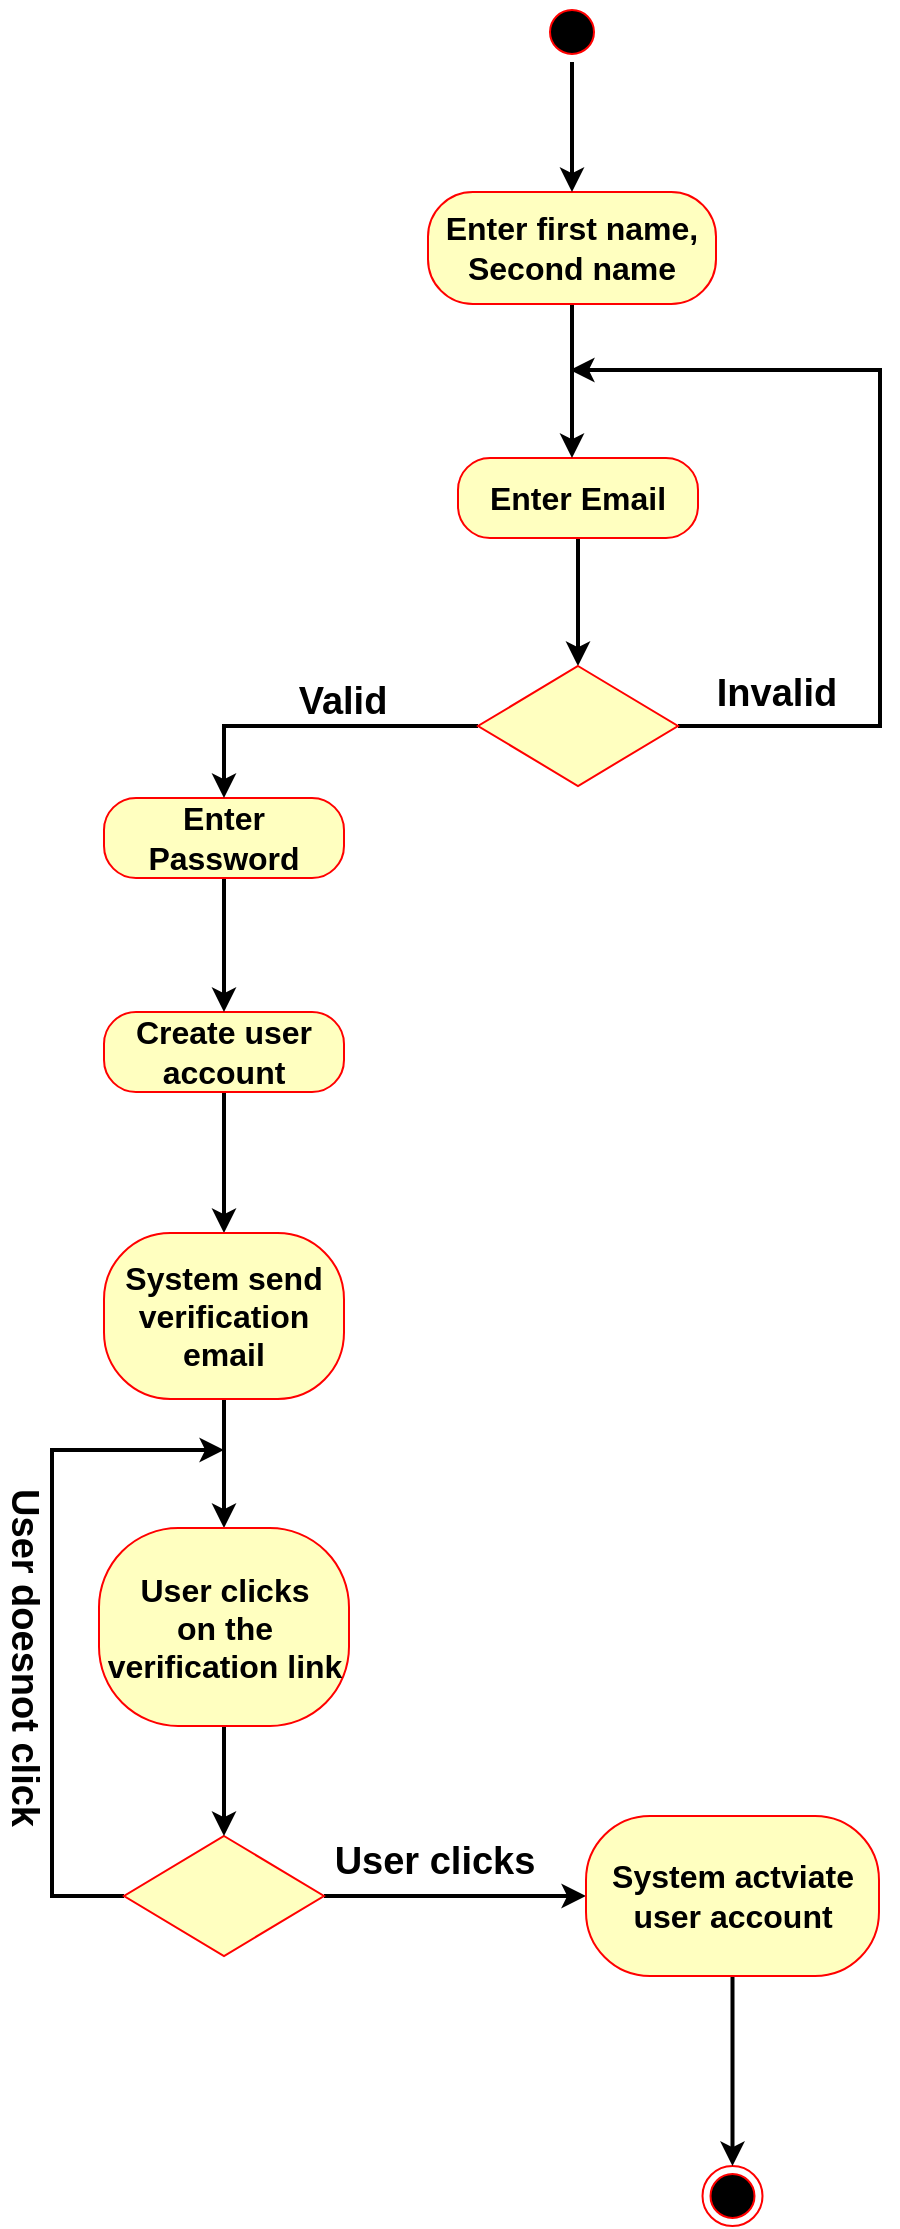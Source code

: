 <mxfile version="23.1.5" type="device">
  <diagram name="Page-1" id="NMGPLZ119jWnpYQ5foiH">
    <mxGraphModel dx="1050" dy="629" grid="0" gridSize="10" guides="1" tooltips="1" connect="1" arrows="1" fold="1" page="1" pageScale="1" pageWidth="827" pageHeight="1169" math="0" shadow="0">
      <root>
        <mxCell id="0" />
        <mxCell id="1" parent="0" />
        <mxCell id="M6RcW5RYiyv0PPpuxUP6-5" style="edgeStyle=orthogonalEdgeStyle;rounded=0;orthogonalLoop=1;jettySize=auto;html=1;entryX=0.5;entryY=0;entryDx=0;entryDy=0;strokeWidth=2;" parent="1" source="VtYPV6KiaZx7lE9VKqy_-4" target="VtYPV6KiaZx7lE9VKqy_-19" edge="1">
          <mxGeometry relative="1" as="geometry" />
        </mxCell>
        <mxCell id="VtYPV6KiaZx7lE9VKqy_-4" value="&lt;font style=&quot;font-size: 16px;&quot;&gt;&lt;b&gt;Enter Email&lt;/b&gt;&lt;/font&gt;" style="rounded=1;whiteSpace=wrap;html=1;arcSize=40;fontColor=#000000;fillColor=#ffffc0;strokeColor=#ff0000;" parent="1" vertex="1">
          <mxGeometry x="366" y="228" width="120" height="40" as="geometry" />
        </mxCell>
        <mxCell id="M6RcW5RYiyv0PPpuxUP6-10" value="" style="edgeStyle=orthogonalEdgeStyle;rounded=0;orthogonalLoop=1;jettySize=auto;html=1;strokeWidth=2;" parent="1" source="VtYPV6KiaZx7lE9VKqy_-6" target="VtYPV6KiaZx7lE9VKqy_-4" edge="1">
          <mxGeometry relative="1" as="geometry">
            <Array as="points">
              <mxPoint x="423" y="197" />
              <mxPoint x="423" y="197" />
            </Array>
          </mxGeometry>
        </mxCell>
        <mxCell id="VtYPV6KiaZx7lE9VKqy_-6" value="&lt;font style=&quot;font-size: 16px;&quot;&gt;&lt;b&gt;&lt;br&gt;&lt;br&gt;Enter first name,&lt;br&gt;Second name&lt;br&gt;&lt;br&gt;&lt;/b&gt;&lt;/font&gt;&lt;div style=&quot;font-size: 16px;&quot;&gt;&lt;br&gt;&lt;/div&gt;" style="rounded=1;whiteSpace=wrap;html=1;arcSize=40;fontColor=#000000;fillColor=#ffffc0;strokeColor=#ff0000;" parent="1" vertex="1">
          <mxGeometry x="351" y="95" width="144" height="56" as="geometry" />
        </mxCell>
        <mxCell id="M6RcW5RYiyv0PPpuxUP6-25" style="edgeStyle=orthogonalEdgeStyle;rounded=0;orthogonalLoop=1;jettySize=auto;html=1;exitX=0.5;exitY=1;exitDx=0;exitDy=0;entryX=0.5;entryY=0;entryDx=0;entryDy=0;strokeWidth=2;" parent="1" source="VtYPV6KiaZx7lE9VKqy_-12" target="M6RcW5RYiyv0PPpuxUP6-24" edge="1">
          <mxGeometry relative="1" as="geometry" />
        </mxCell>
        <mxCell id="VtYPV6KiaZx7lE9VKqy_-12" value="&lt;font style=&quot;font-size: 16px;&quot;&gt;&lt;b&gt;Create user account&lt;/b&gt;&lt;/font&gt;" style="rounded=1;whiteSpace=wrap;html=1;arcSize=40;fontColor=#000000;fillColor=#ffffc0;strokeColor=#ff0000;" parent="1" vertex="1">
          <mxGeometry x="189" y="505" width="120" height="40" as="geometry" />
        </mxCell>
        <mxCell id="M6RcW5RYiyv0PPpuxUP6-9" style="edgeStyle=orthogonalEdgeStyle;rounded=0;orthogonalLoop=1;jettySize=auto;html=1;exitX=0.5;exitY=1;exitDx=0;exitDy=0;entryX=0.5;entryY=0;entryDx=0;entryDy=0;strokeWidth=2;" parent="1" source="VtYPV6KiaZx7lE9VKqy_-14" target="VtYPV6KiaZx7lE9VKqy_-12" edge="1">
          <mxGeometry relative="1" as="geometry" />
        </mxCell>
        <mxCell id="VtYPV6KiaZx7lE9VKqy_-14" value="&lt;b&gt;&lt;font style=&quot;font-size: 16px;&quot;&gt;Enter Password&lt;/font&gt;&lt;/b&gt;" style="rounded=1;whiteSpace=wrap;html=1;arcSize=40;fontColor=#000000;fillColor=#ffffc0;strokeColor=#ff0000;" parent="1" vertex="1">
          <mxGeometry x="189" y="398" width="120" height="40" as="geometry" />
        </mxCell>
        <mxCell id="M6RcW5RYiyv0PPpuxUP6-3" style="edgeStyle=orthogonalEdgeStyle;rounded=0;orthogonalLoop=1;jettySize=auto;html=1;exitX=0.5;exitY=1;exitDx=0;exitDy=0;entryX=0.5;entryY=0;entryDx=0;entryDy=0;strokeWidth=2;" parent="1" source="VtYPV6KiaZx7lE9VKqy_-16" target="VtYPV6KiaZx7lE9VKqy_-6" edge="1">
          <mxGeometry relative="1" as="geometry">
            <Array as="points">
              <mxPoint x="423" y="30" />
              <mxPoint x="423" y="66" />
              <mxPoint x="426" y="66" />
            </Array>
          </mxGeometry>
        </mxCell>
        <mxCell id="VtYPV6KiaZx7lE9VKqy_-16" value="" style="ellipse;html=1;shape=startState;fillColor=#000000;strokeColor=#ff0000;" parent="1" vertex="1">
          <mxGeometry x="408" width="30" height="30" as="geometry" />
        </mxCell>
        <mxCell id="VtYPV6KiaZx7lE9VKqy_-18" value="" style="ellipse;html=1;shape=endState;fillColor=#000000;strokeColor=#ff0000;" parent="1" vertex="1">
          <mxGeometry x="488.25" y="1082" width="30" height="30" as="geometry" />
        </mxCell>
        <mxCell id="M6RcW5RYiyv0PPpuxUP6-14" style="edgeStyle=orthogonalEdgeStyle;rounded=0;orthogonalLoop=1;jettySize=auto;html=1;exitX=0;exitY=0.5;exitDx=0;exitDy=0;strokeWidth=2;" parent="1" source="VtYPV6KiaZx7lE9VKqy_-19" target="VtYPV6KiaZx7lE9VKqy_-14" edge="1">
          <mxGeometry relative="1" as="geometry" />
        </mxCell>
        <mxCell id="M6RcW5RYiyv0PPpuxUP6-21" style="edgeStyle=orthogonalEdgeStyle;rounded=0;orthogonalLoop=1;jettySize=auto;html=1;exitX=1;exitY=0.5;exitDx=0;exitDy=0;strokeWidth=2;" parent="1" source="VtYPV6KiaZx7lE9VKqy_-19" edge="1">
          <mxGeometry relative="1" as="geometry">
            <mxPoint x="422" y="184" as="targetPoint" />
            <Array as="points">
              <mxPoint x="577" y="362" />
              <mxPoint x="577" y="184" />
            </Array>
          </mxGeometry>
        </mxCell>
        <mxCell id="M6RcW5RYiyv0PPpuxUP6-23" value="&lt;font style=&quot;font-size: 19px;&quot;&gt;&lt;b&gt;Invalid&lt;/b&gt;&lt;/font&gt;" style="edgeLabel;html=1;align=center;verticalAlign=middle;resizable=0;points=[];" parent="M6RcW5RYiyv0PPpuxUP6-21" vertex="1" connectable="0">
          <mxGeometry x="-0.813" y="2" relative="1" as="geometry">
            <mxPoint x="8" y="-14" as="offset" />
          </mxGeometry>
        </mxCell>
        <mxCell id="VtYPV6KiaZx7lE9VKqy_-19" value="" style="rhombus;whiteSpace=wrap;html=1;fontColor=#000000;fillColor=#ffffc0;strokeColor=#ff0000;" parent="1" vertex="1">
          <mxGeometry x="376" y="332" width="100" height="60" as="geometry" />
        </mxCell>
        <mxCell id="M6RcW5RYiyv0PPpuxUP6-7" value="&lt;font size=&quot;1&quot; style=&quot;&quot;&gt;&lt;b style=&quot;font-size: 19px;&quot;&gt;Valid&lt;/b&gt;&lt;/font&gt;" style="text;html=1;align=center;verticalAlign=middle;resizable=0;points=[];autosize=1;strokeColor=none;fillColor=none;" parent="1" vertex="1">
          <mxGeometry x="277" y="332" width="62" height="35" as="geometry" />
        </mxCell>
        <mxCell id="M6RcW5RYiyv0PPpuxUP6-31" style="edgeStyle=orthogonalEdgeStyle;rounded=0;orthogonalLoop=1;jettySize=auto;html=1;exitX=0.5;exitY=1;exitDx=0;exitDy=0;strokeWidth=2;" parent="1" source="M6RcW5RYiyv0PPpuxUP6-24" target="M6RcW5RYiyv0PPpuxUP6-30" edge="1">
          <mxGeometry relative="1" as="geometry" />
        </mxCell>
        <mxCell id="M6RcW5RYiyv0PPpuxUP6-24" value="&lt;font style=&quot;font-size: 16px;&quot;&gt;&lt;b&gt;System send&lt;br&gt;verification email&lt;br&gt;&lt;/b&gt;&lt;/font&gt;" style="rounded=1;whiteSpace=wrap;html=1;arcSize=40;fontColor=#000000;fillColor=#ffffc0;strokeColor=#ff0000;" parent="1" vertex="1">
          <mxGeometry x="189" y="615.5" width="120" height="83" as="geometry" />
        </mxCell>
        <mxCell id="M6RcW5RYiyv0PPpuxUP6-39" style="edgeStyle=orthogonalEdgeStyle;rounded=0;orthogonalLoop=1;jettySize=auto;html=1;exitX=1;exitY=0.5;exitDx=0;exitDy=0;entryX=0;entryY=0.5;entryDx=0;entryDy=0;strokeWidth=2;" parent="1" source="M6RcW5RYiyv0PPpuxUP6-28" target="M6RcW5RYiyv0PPpuxUP6-34" edge="1">
          <mxGeometry relative="1" as="geometry" />
        </mxCell>
        <mxCell id="tU6FEj-Yw0Qznat5nE1B-2" style="edgeStyle=orthogonalEdgeStyle;rounded=0;orthogonalLoop=1;jettySize=auto;html=1;exitX=0;exitY=0.5;exitDx=0;exitDy=0;strokeWidth=2;" edge="1" parent="1" source="M6RcW5RYiyv0PPpuxUP6-28">
          <mxGeometry relative="1" as="geometry">
            <mxPoint x="249" y="724" as="targetPoint" />
            <Array as="points">
              <mxPoint x="163" y="947" />
              <mxPoint x="163" y="724" />
            </Array>
          </mxGeometry>
        </mxCell>
        <mxCell id="M6RcW5RYiyv0PPpuxUP6-28" value="" style="rhombus;whiteSpace=wrap;html=1;fontColor=#000000;fillColor=#ffffc0;strokeColor=#ff0000;" parent="1" vertex="1">
          <mxGeometry x="199" y="917" width="100" height="60" as="geometry" />
        </mxCell>
        <mxCell id="M6RcW5RYiyv0PPpuxUP6-32" style="edgeStyle=orthogonalEdgeStyle;rounded=0;orthogonalLoop=1;jettySize=auto;html=1;exitX=0.5;exitY=1;exitDx=0;exitDy=0;strokeWidth=2;" parent="1" source="M6RcW5RYiyv0PPpuxUP6-30" target="M6RcW5RYiyv0PPpuxUP6-28" edge="1">
          <mxGeometry relative="1" as="geometry" />
        </mxCell>
        <mxCell id="M6RcW5RYiyv0PPpuxUP6-37" value="&lt;b style=&quot;border-color: var(--border-color); font-size: 19px;&quot;&gt;User clicks&lt;/b&gt;" style="edgeLabel;html=1;align=center;verticalAlign=middle;resizable=0;points=[];" parent="M6RcW5RYiyv0PPpuxUP6-32" vertex="1" connectable="0">
          <mxGeometry x="-0.345" y="-1" relative="1" as="geometry">
            <mxPoint x="106" y="50" as="offset" />
          </mxGeometry>
        </mxCell>
        <mxCell id="M6RcW5RYiyv0PPpuxUP6-30" value="&lt;font style=&quot;font-size: 16px;&quot;&gt;&lt;b&gt;User clicks &lt;br&gt;on the&lt;br&gt;verification&amp;nbsp;link&lt;br&gt;&lt;/b&gt;&lt;/font&gt;" style="rounded=1;whiteSpace=wrap;html=1;arcSize=40;fontColor=#000000;fillColor=#ffffc0;strokeColor=#ff0000;" parent="1" vertex="1">
          <mxGeometry x="186.5" y="763" width="125" height="99" as="geometry" />
        </mxCell>
        <mxCell id="M6RcW5RYiyv0PPpuxUP6-40" style="edgeStyle=orthogonalEdgeStyle;rounded=0;orthogonalLoop=1;jettySize=auto;html=1;exitX=0.5;exitY=1;exitDx=0;exitDy=0;strokeWidth=2;" parent="1" source="M6RcW5RYiyv0PPpuxUP6-34" target="VtYPV6KiaZx7lE9VKqy_-18" edge="1">
          <mxGeometry relative="1" as="geometry" />
        </mxCell>
        <mxCell id="M6RcW5RYiyv0PPpuxUP6-34" value="&lt;font style=&quot;font-size: 16px;&quot;&gt;&lt;b&gt;System actviate&lt;br&gt;user account&lt;br&gt;&lt;/b&gt;&lt;/font&gt;" style="rounded=1;whiteSpace=wrap;html=1;arcSize=40;fontColor=#000000;fillColor=#ffffc0;strokeColor=#ff0000;" parent="1" vertex="1">
          <mxGeometry x="430" y="907" width="146.5" height="80" as="geometry" />
        </mxCell>
        <mxCell id="M6RcW5RYiyv0PPpuxUP6-38" value="&lt;b style=&quot;border-color: var(--border-color); font-size: 19px;&quot;&gt;User doesnot click&lt;/b&gt;" style="edgeLabel;html=1;align=center;verticalAlign=middle;resizable=0;points=[];rotation=90;" parent="1" vertex="1" connectable="0">
          <mxGeometry x="137" y="819" as="geometry">
            <mxPoint x="8" y="-12" as="offset" />
          </mxGeometry>
        </mxCell>
      </root>
    </mxGraphModel>
  </diagram>
</mxfile>
